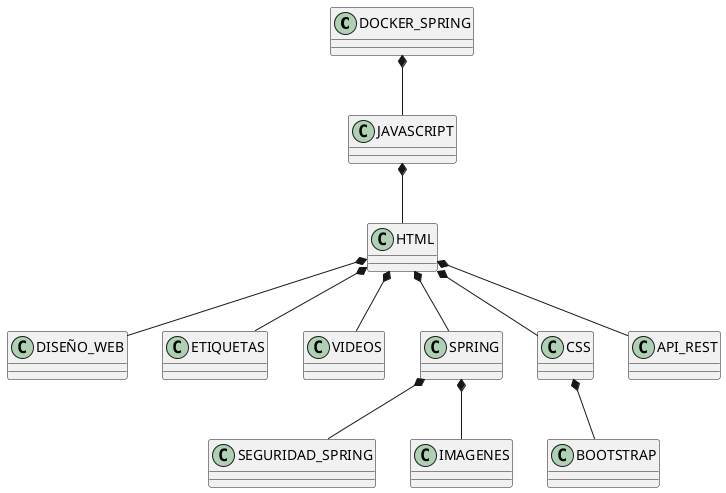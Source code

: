@startuml
DOCKER_SPRING *-- JAVASCRIPT
JAVASCRIPT *-- HTML
HTML *-- DISEÑO_WEB
HTML *-- ETIQUETAS
HTML *-- VIDEOS
HTML *-- SPRING
SPRING *-- SEGURIDAD_SPRING
SPRING *-- IMAGENES
HTML *-- CSS
CSS *-- BOOTSTRAP
HTML *-- API_REST
@enduml
